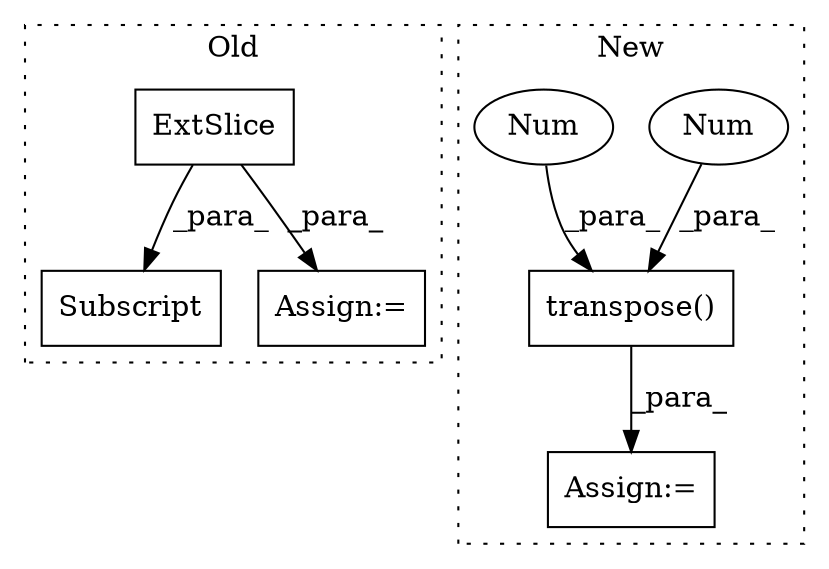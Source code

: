 digraph G {
subgraph cluster0 {
1 [label="Subscript" a="63" s="8629,0" l="12,0" shape="box"];
6 [label="ExtSlice" a="85" s="8629" l="3" shape="box"];
7 [label="Assign:=" a="68" s="9113" l="3" shape="box"];
label = "Old";
style="dotted";
}
subgraph cluster1 {
2 [label="transpose()" a="75" s="13753,13770" l="14,1" shape="box"];
3 [label="Num" a="76" s="13767" l="1" shape="ellipse"];
4 [label="Num" a="76" s="13769" l="1" shape="ellipse"];
5 [label="Assign:=" a="68" s="14242" l="19" shape="box"];
label = "New";
style="dotted";
}
2 -> 5 [label="_para_"];
3 -> 2 [label="_para_"];
4 -> 2 [label="_para_"];
6 -> 1 [label="_para_"];
6 -> 7 [label="_para_"];
}